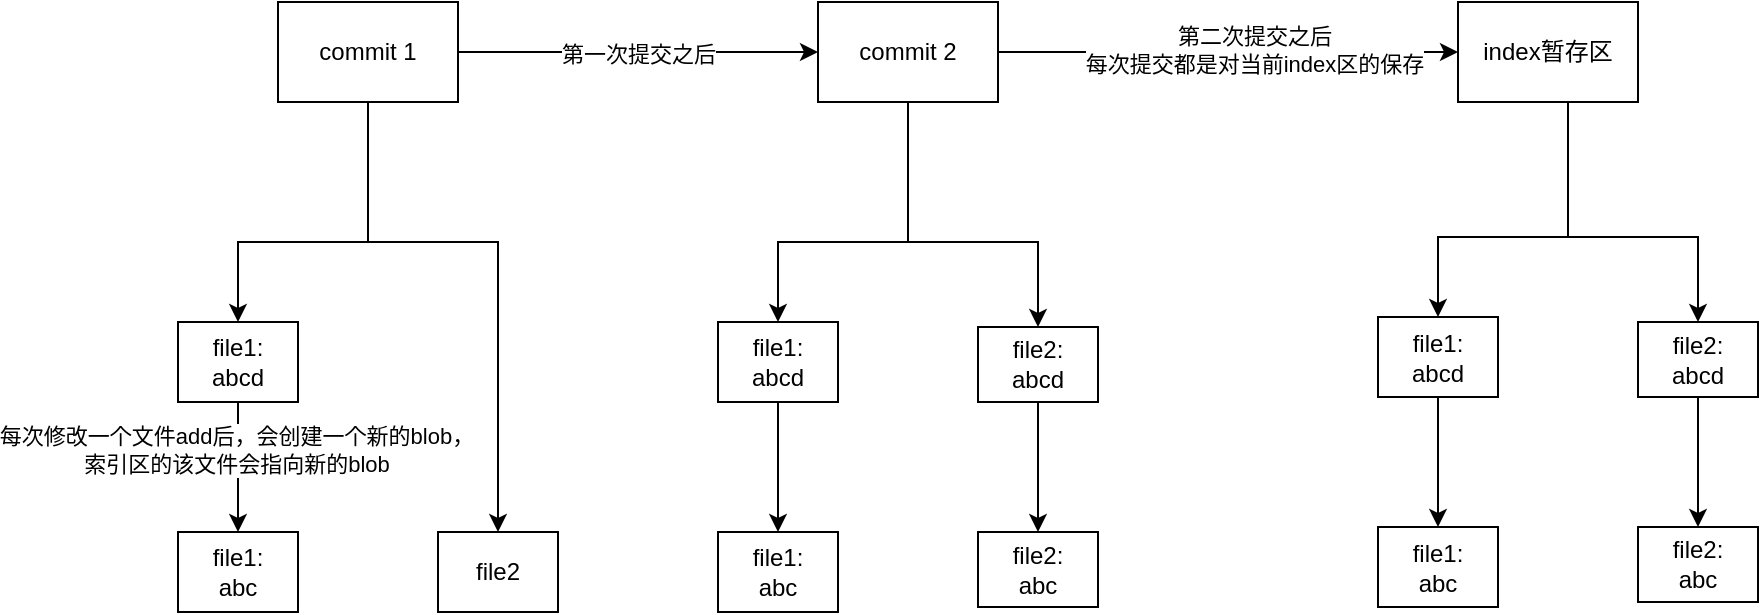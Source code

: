 <mxfile version="24.7.7">
  <diagram name="第 1 页" id="CVHddjnmpuOAqub84BDd">
    <mxGraphModel dx="1213" dy="627" grid="0" gridSize="10" guides="1" tooltips="1" connect="1" arrows="1" fold="1" page="0" pageScale="1" pageWidth="827" pageHeight="1169" math="0" shadow="0">
      <root>
        <mxCell id="0" />
        <mxCell id="1" parent="0" />
        <mxCell id="CdomqML8UcMMarvWhPQ8-1" value="file1:&lt;br&gt;abc" style="rounded=0;whiteSpace=wrap;html=1;" vertex="1" parent="1">
          <mxGeometry x="210" y="375" width="60" height="40" as="geometry" />
        </mxCell>
        <mxCell id="CdomqML8UcMMarvWhPQ8-3" value="file2" style="rounded=0;whiteSpace=wrap;html=1;" vertex="1" parent="1">
          <mxGeometry x="340" y="375" width="60" height="40" as="geometry" />
        </mxCell>
        <mxCell id="CdomqML8UcMMarvWhPQ8-28" style="edgeStyle=orthogonalEdgeStyle;rounded=0;orthogonalLoop=1;jettySize=auto;html=1;entryX=0.5;entryY=0;entryDx=0;entryDy=0;" edge="1" parent="1" source="CdomqML8UcMMarvWhPQ8-9" target="CdomqML8UcMMarvWhPQ8-1">
          <mxGeometry relative="1" as="geometry">
            <mxPoint x="240" y="340" as="targetPoint" />
          </mxGeometry>
        </mxCell>
        <mxCell id="CdomqML8UcMMarvWhPQ8-30" value="每次修改一个文件add后，会创建一个新的blob，&lt;br&gt;索引区的该文件会指向新的blob" style="edgeLabel;html=1;align=center;verticalAlign=middle;resizable=0;points=[];" vertex="1" connectable="0" parent="CdomqML8UcMMarvWhPQ8-28">
          <mxGeometry x="-0.262" y="-1" relative="1" as="geometry">
            <mxPoint as="offset" />
          </mxGeometry>
        </mxCell>
        <mxCell id="CdomqML8UcMMarvWhPQ8-9" value="file1:&lt;br&gt;abcd" style="rounded=0;whiteSpace=wrap;html=1;" vertex="1" parent="1">
          <mxGeometry x="210" y="270" width="60" height="40" as="geometry" />
        </mxCell>
        <mxCell id="CdomqML8UcMMarvWhPQ8-12" style="edgeStyle=orthogonalEdgeStyle;rounded=0;orthogonalLoop=1;jettySize=auto;html=1;entryX=0.5;entryY=0;entryDx=0;entryDy=0;exitX=0.5;exitY=1;exitDx=0;exitDy=0;" edge="1" parent="1" source="CdomqML8UcMMarvWhPQ8-11" target="CdomqML8UcMMarvWhPQ8-3">
          <mxGeometry relative="1" as="geometry">
            <Array as="points">
              <mxPoint x="305" y="230" />
              <mxPoint x="370" y="230" />
            </Array>
          </mxGeometry>
        </mxCell>
        <mxCell id="CdomqML8UcMMarvWhPQ8-13" style="edgeStyle=orthogonalEdgeStyle;rounded=0;orthogonalLoop=1;jettySize=auto;html=1;" edge="1" parent="1" source="CdomqML8UcMMarvWhPQ8-11" target="CdomqML8UcMMarvWhPQ8-9">
          <mxGeometry relative="1" as="geometry">
            <Array as="points">
              <mxPoint x="305" y="230" />
              <mxPoint x="240" y="230" />
            </Array>
          </mxGeometry>
        </mxCell>
        <mxCell id="CdomqML8UcMMarvWhPQ8-24" value="" style="edgeStyle=orthogonalEdgeStyle;rounded=0;orthogonalLoop=1;jettySize=auto;html=1;" edge="1" parent="1" source="CdomqML8UcMMarvWhPQ8-11" target="CdomqML8UcMMarvWhPQ8-22">
          <mxGeometry relative="1" as="geometry">
            <mxPoint x="435" y="135" as="targetPoint" />
          </mxGeometry>
        </mxCell>
        <mxCell id="CdomqML8UcMMarvWhPQ8-25" value="第一次提交之后" style="edgeLabel;html=1;align=center;verticalAlign=middle;resizable=0;points=[];" vertex="1" connectable="0" parent="CdomqML8UcMMarvWhPQ8-24">
          <mxGeometry x="-0.004" y="-1" relative="1" as="geometry">
            <mxPoint as="offset" />
          </mxGeometry>
        </mxCell>
        <mxCell id="CdomqML8UcMMarvWhPQ8-11" value="commit 1" style="rounded=0;whiteSpace=wrap;html=1;" vertex="1" parent="1">
          <mxGeometry x="260" y="110" width="90" height="50" as="geometry" />
        </mxCell>
        <mxCell id="CdomqML8UcMMarvWhPQ8-17" value="file1:&lt;br&gt;abc" style="rounded=0;whiteSpace=wrap;html=1;" vertex="1" parent="1">
          <mxGeometry x="480" y="375" width="60" height="40" as="geometry" />
        </mxCell>
        <mxCell id="CdomqML8UcMMarvWhPQ8-31" style="edgeStyle=orthogonalEdgeStyle;rounded=0;orthogonalLoop=1;jettySize=auto;html=1;exitX=0.5;exitY=1;exitDx=0;exitDy=0;" edge="1" parent="1" source="CdomqML8UcMMarvWhPQ8-18" target="CdomqML8UcMMarvWhPQ8-26">
          <mxGeometry relative="1" as="geometry" />
        </mxCell>
        <mxCell id="CdomqML8UcMMarvWhPQ8-18" value="file2:&lt;br&gt;abcd" style="rounded=0;whiteSpace=wrap;html=1;" vertex="1" parent="1">
          <mxGeometry x="610" y="272.5" width="60" height="37.5" as="geometry" />
        </mxCell>
        <mxCell id="CdomqML8UcMMarvWhPQ8-29" value="" style="edgeStyle=orthogonalEdgeStyle;rounded=0;orthogonalLoop=1;jettySize=auto;html=1;" edge="1" parent="1" source="CdomqML8UcMMarvWhPQ8-19" target="CdomqML8UcMMarvWhPQ8-17">
          <mxGeometry relative="1" as="geometry" />
        </mxCell>
        <mxCell id="CdomqML8UcMMarvWhPQ8-19" value="file1:&lt;br&gt;abcd" style="rounded=0;whiteSpace=wrap;html=1;" vertex="1" parent="1">
          <mxGeometry x="480" y="270" width="60" height="40" as="geometry" />
        </mxCell>
        <mxCell id="CdomqML8UcMMarvWhPQ8-20" style="edgeStyle=orthogonalEdgeStyle;rounded=0;orthogonalLoop=1;jettySize=auto;html=1;entryX=0.5;entryY=0;entryDx=0;entryDy=0;exitX=0.5;exitY=1;exitDx=0;exitDy=0;" edge="1" parent="1" source="CdomqML8UcMMarvWhPQ8-22" target="CdomqML8UcMMarvWhPQ8-18">
          <mxGeometry relative="1" as="geometry">
            <Array as="points">
              <mxPoint x="575" y="230" />
              <mxPoint x="640" y="230" />
            </Array>
          </mxGeometry>
        </mxCell>
        <mxCell id="CdomqML8UcMMarvWhPQ8-21" style="edgeStyle=orthogonalEdgeStyle;rounded=0;orthogonalLoop=1;jettySize=auto;html=1;" edge="1" parent="1" source="CdomqML8UcMMarvWhPQ8-22" target="CdomqML8UcMMarvWhPQ8-19">
          <mxGeometry relative="1" as="geometry">
            <Array as="points">
              <mxPoint x="575" y="230" />
              <mxPoint x="510" y="230" />
            </Array>
          </mxGeometry>
        </mxCell>
        <mxCell id="CdomqML8UcMMarvWhPQ8-41" style="edgeStyle=orthogonalEdgeStyle;rounded=0;orthogonalLoop=1;jettySize=auto;html=1;" edge="1" parent="1" source="CdomqML8UcMMarvWhPQ8-22" target="CdomqML8UcMMarvWhPQ8-39">
          <mxGeometry relative="1" as="geometry" />
        </mxCell>
        <mxCell id="CdomqML8UcMMarvWhPQ8-42" value="第二次提交之后&lt;div&gt;每次提交都是对当前index区的保存&lt;/div&gt;" style="edgeLabel;html=1;align=center;verticalAlign=middle;resizable=0;points=[];" vertex="1" connectable="0" parent="CdomqML8UcMMarvWhPQ8-41">
          <mxGeometry x="0.11" y="1" relative="1" as="geometry">
            <mxPoint as="offset" />
          </mxGeometry>
        </mxCell>
        <mxCell id="CdomqML8UcMMarvWhPQ8-22" value="commit 2" style="rounded=0;whiteSpace=wrap;html=1;" vertex="1" parent="1">
          <mxGeometry x="530" y="110" width="90" height="50" as="geometry" />
        </mxCell>
        <mxCell id="CdomqML8UcMMarvWhPQ8-26" value="file2:&lt;br&gt;abc" style="rounded=0;whiteSpace=wrap;html=1;" vertex="1" parent="1">
          <mxGeometry x="610" y="375" width="60" height="37.5" as="geometry" />
        </mxCell>
        <mxCell id="CdomqML8UcMMarvWhPQ8-32" value="file1:&lt;br&gt;abc" style="rounded=0;whiteSpace=wrap;html=1;" vertex="1" parent="1">
          <mxGeometry x="810" y="372.5" width="60" height="40" as="geometry" />
        </mxCell>
        <mxCell id="CdomqML8UcMMarvWhPQ8-33" style="edgeStyle=orthogonalEdgeStyle;rounded=0;orthogonalLoop=1;jettySize=auto;html=1;exitX=0.5;exitY=1;exitDx=0;exitDy=0;" edge="1" parent="1" source="CdomqML8UcMMarvWhPQ8-34" target="CdomqML8UcMMarvWhPQ8-40">
          <mxGeometry relative="1" as="geometry" />
        </mxCell>
        <mxCell id="CdomqML8UcMMarvWhPQ8-34" value="file2:&lt;br&gt;abcd" style="rounded=0;whiteSpace=wrap;html=1;" vertex="1" parent="1">
          <mxGeometry x="940" y="270" width="60" height="37.5" as="geometry" />
        </mxCell>
        <mxCell id="CdomqML8UcMMarvWhPQ8-35" value="" style="edgeStyle=orthogonalEdgeStyle;rounded=0;orthogonalLoop=1;jettySize=auto;html=1;" edge="1" parent="1" source="CdomqML8UcMMarvWhPQ8-36" target="CdomqML8UcMMarvWhPQ8-32">
          <mxGeometry relative="1" as="geometry" />
        </mxCell>
        <mxCell id="CdomqML8UcMMarvWhPQ8-36" value="file1:&lt;br&gt;abcd" style="rounded=0;whiteSpace=wrap;html=1;" vertex="1" parent="1">
          <mxGeometry x="810" y="267.5" width="60" height="40" as="geometry" />
        </mxCell>
        <mxCell id="CdomqML8UcMMarvWhPQ8-37" style="edgeStyle=orthogonalEdgeStyle;rounded=0;orthogonalLoop=1;jettySize=auto;html=1;entryX=0.5;entryY=0;entryDx=0;entryDy=0;exitX=0.5;exitY=1;exitDx=0;exitDy=0;" edge="1" parent="1" source="CdomqML8UcMMarvWhPQ8-39" target="CdomqML8UcMMarvWhPQ8-34">
          <mxGeometry relative="1" as="geometry">
            <Array as="points">
              <mxPoint x="905" y="227.5" />
              <mxPoint x="970" y="227.5" />
            </Array>
          </mxGeometry>
        </mxCell>
        <mxCell id="CdomqML8UcMMarvWhPQ8-38" style="edgeStyle=orthogonalEdgeStyle;rounded=0;orthogonalLoop=1;jettySize=auto;html=1;" edge="1" parent="1" source="CdomqML8UcMMarvWhPQ8-39" target="CdomqML8UcMMarvWhPQ8-36">
          <mxGeometry relative="1" as="geometry">
            <Array as="points">
              <mxPoint x="905" y="227.5" />
              <mxPoint x="840" y="227.5" />
            </Array>
          </mxGeometry>
        </mxCell>
        <mxCell id="CdomqML8UcMMarvWhPQ8-39" value="index暂存区" style="rounded=0;whiteSpace=wrap;html=1;" vertex="1" parent="1">
          <mxGeometry x="850" y="110" width="90" height="50" as="geometry" />
        </mxCell>
        <mxCell id="CdomqML8UcMMarvWhPQ8-40" value="file2:&lt;br&gt;abc" style="rounded=0;whiteSpace=wrap;html=1;" vertex="1" parent="1">
          <mxGeometry x="940" y="372.5" width="60" height="37.5" as="geometry" />
        </mxCell>
      </root>
    </mxGraphModel>
  </diagram>
</mxfile>
